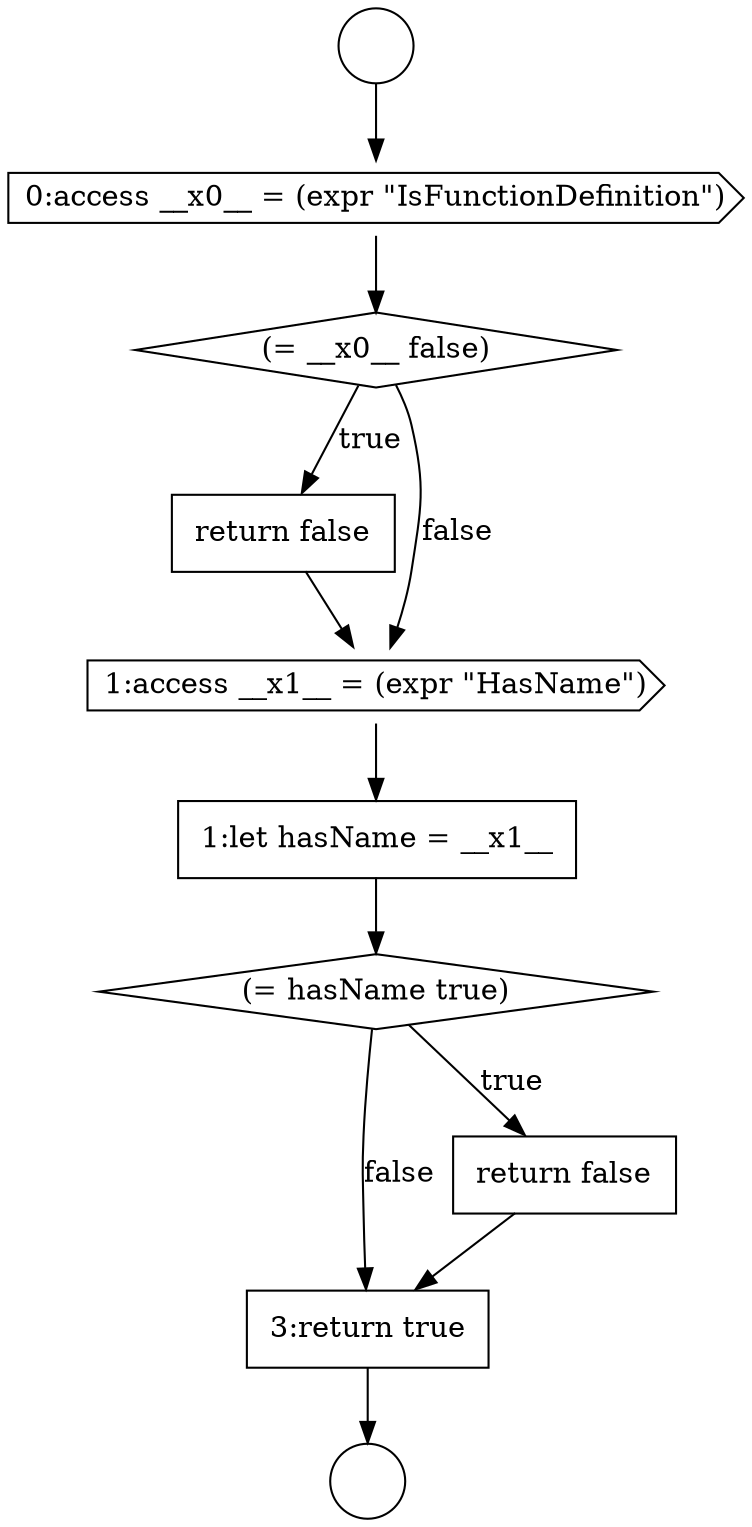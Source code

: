 digraph {
  node8335 [shape=none, margin=0, label=<<font color="black">
    <table border="0" cellborder="1" cellspacing="0" cellpadding="10">
      <tr><td align="left">3:return true</td></tr>
    </table>
  </font>> color="black" fillcolor="white" style=filled]
  node8330 [shape=none, margin=0, label=<<font color="black">
    <table border="0" cellborder="1" cellspacing="0" cellpadding="10">
      <tr><td align="left">return false</td></tr>
    </table>
  </font>> color="black" fillcolor="white" style=filled]
  node8326 [shape=circle label=" " color="black" fillcolor="white" style=filled]
  node8333 [shape=diamond, label=<<font color="black">(= hasName true)</font>> color="black" fillcolor="white" style=filled]
  node8332 [shape=none, margin=0, label=<<font color="black">
    <table border="0" cellborder="1" cellspacing="0" cellpadding="10">
      <tr><td align="left">1:let hasName = __x1__</td></tr>
    </table>
  </font>> color="black" fillcolor="white" style=filled]
  node8327 [shape=circle label=" " color="black" fillcolor="white" style=filled]
  node8331 [shape=cds, label=<<font color="black">1:access __x1__ = (expr &quot;HasName&quot;)</font>> color="black" fillcolor="white" style=filled]
  node8328 [shape=cds, label=<<font color="black">0:access __x0__ = (expr &quot;IsFunctionDefinition&quot;)</font>> color="black" fillcolor="white" style=filled]
  node8329 [shape=diamond, label=<<font color="black">(= __x0__ false)</font>> color="black" fillcolor="white" style=filled]
  node8334 [shape=none, margin=0, label=<<font color="black">
    <table border="0" cellborder="1" cellspacing="0" cellpadding="10">
      <tr><td align="left">return false</td></tr>
    </table>
  </font>> color="black" fillcolor="white" style=filled]
  node8329 -> node8330 [label=<<font color="black">true</font>> color="black"]
  node8329 -> node8331 [label=<<font color="black">false</font>> color="black"]
  node8331 -> node8332 [ color="black"]
  node8332 -> node8333 [ color="black"]
  node8326 -> node8328 [ color="black"]
  node8330 -> node8331 [ color="black"]
  node8333 -> node8334 [label=<<font color="black">true</font>> color="black"]
  node8333 -> node8335 [label=<<font color="black">false</font>> color="black"]
  node8334 -> node8335 [ color="black"]
  node8335 -> node8327 [ color="black"]
  node8328 -> node8329 [ color="black"]
}
